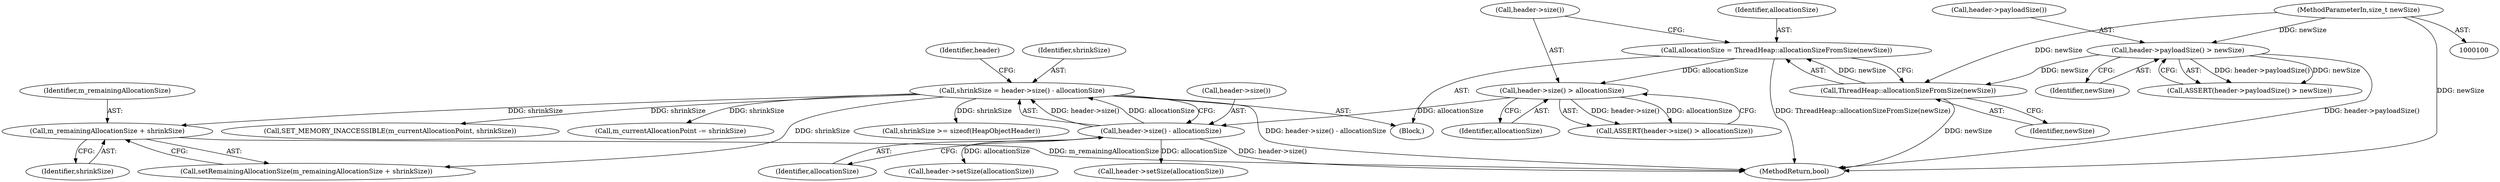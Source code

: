 digraph "0_Chrome_0749ec24fae74ec32d0567eef0e5ec43c84dbcb9_10@API" {
"1000132" [label="(Call,m_remainingAllocationSize + shrinkSize)"];
"1000119" [label="(Call,shrinkSize = header->size() - allocationSize)"];
"1000121" [label="(Call,header->size() - allocationSize)"];
"1000115" [label="(Call,header->size() > allocationSize)"];
"1000110" [label="(Call,allocationSize = ThreadHeap::allocationSizeFromSize(newSize))"];
"1000112" [label="(Call,ThreadHeap::allocationSizeFromSize(newSize))"];
"1000106" [label="(Call,header->payloadSize() > newSize)"];
"1000102" [label="(MethodParameterIn,size_t newSize)"];
"1000117" [label="(Identifier,allocationSize)"];
"1000119" [label="(Call,shrinkSize = header->size() - allocationSize)"];
"1000138" [label="(Call,header->setSize(allocationSize))"];
"1000105" [label="(Call,ASSERT(header->payloadSize() > newSize))"];
"1000110" [label="(Call,allocationSize = ThreadHeap::allocationSizeFromSize(newSize))"];
"1000103" [label="(Block,)"];
"1000108" [label="(Identifier,newSize)"];
"1000115" [label="(Call,header->size() > allocationSize)"];
"1000123" [label="(Identifier,allocationSize)"];
"1000135" [label="(Call,SET_MEMORY_INACCESSIBLE(m_currentAllocationPoint, shrinkSize))"];
"1000113" [label="(Identifier,newSize)"];
"1000111" [label="(Identifier,allocationSize)"];
"1000174" [label="(Call,header->setSize(allocationSize))"];
"1000106" [label="(Call,header->payloadSize() > newSize)"];
"1000112" [label="(Call,ThreadHeap::allocationSizeFromSize(newSize))"];
"1000131" [label="(Call,setRemainingAllocationSize(m_remainingAllocationSize + shrinkSize))"];
"1000133" [label="(Identifier,m_remainingAllocationSize)"];
"1000107" [label="(Call,header->payloadSize())"];
"1000134" [label="(Identifier,shrinkSize)"];
"1000122" [label="(Call,header->size())"];
"1000187" [label="(MethodReturn,bool)"];
"1000128" [label="(Call,m_currentAllocationPoint -= shrinkSize)"];
"1000126" [label="(Identifier,header)"];
"1000102" [label="(MethodParameterIn,size_t newSize)"];
"1000132" [label="(Call,m_remainingAllocationSize + shrinkSize)"];
"1000116" [label="(Call,header->size())"];
"1000120" [label="(Identifier,shrinkSize)"];
"1000114" [label="(Call,ASSERT(header->size() > allocationSize))"];
"1000143" [label="(Call,shrinkSize >= sizeof(HeapObjectHeader))"];
"1000121" [label="(Call,header->size() - allocationSize)"];
"1000132" -> "1000131"  [label="AST: "];
"1000132" -> "1000134"  [label="CFG: "];
"1000133" -> "1000132"  [label="AST: "];
"1000134" -> "1000132"  [label="AST: "];
"1000131" -> "1000132"  [label="CFG: "];
"1000132" -> "1000187"  [label="DDG: m_remainingAllocationSize"];
"1000119" -> "1000132"  [label="DDG: shrinkSize"];
"1000119" -> "1000103"  [label="AST: "];
"1000119" -> "1000121"  [label="CFG: "];
"1000120" -> "1000119"  [label="AST: "];
"1000121" -> "1000119"  [label="AST: "];
"1000126" -> "1000119"  [label="CFG: "];
"1000119" -> "1000187"  [label="DDG: header->size() - allocationSize"];
"1000121" -> "1000119"  [label="DDG: header->size()"];
"1000121" -> "1000119"  [label="DDG: allocationSize"];
"1000119" -> "1000128"  [label="DDG: shrinkSize"];
"1000119" -> "1000131"  [label="DDG: shrinkSize"];
"1000119" -> "1000135"  [label="DDG: shrinkSize"];
"1000119" -> "1000143"  [label="DDG: shrinkSize"];
"1000121" -> "1000123"  [label="CFG: "];
"1000122" -> "1000121"  [label="AST: "];
"1000123" -> "1000121"  [label="AST: "];
"1000121" -> "1000187"  [label="DDG: header->size()"];
"1000115" -> "1000121"  [label="DDG: allocationSize"];
"1000121" -> "1000138"  [label="DDG: allocationSize"];
"1000121" -> "1000174"  [label="DDG: allocationSize"];
"1000115" -> "1000114"  [label="AST: "];
"1000115" -> "1000117"  [label="CFG: "];
"1000116" -> "1000115"  [label="AST: "];
"1000117" -> "1000115"  [label="AST: "];
"1000114" -> "1000115"  [label="CFG: "];
"1000115" -> "1000114"  [label="DDG: header->size()"];
"1000115" -> "1000114"  [label="DDG: allocationSize"];
"1000110" -> "1000115"  [label="DDG: allocationSize"];
"1000110" -> "1000103"  [label="AST: "];
"1000110" -> "1000112"  [label="CFG: "];
"1000111" -> "1000110"  [label="AST: "];
"1000112" -> "1000110"  [label="AST: "];
"1000116" -> "1000110"  [label="CFG: "];
"1000110" -> "1000187"  [label="DDG: ThreadHeap::allocationSizeFromSize(newSize)"];
"1000112" -> "1000110"  [label="DDG: newSize"];
"1000112" -> "1000113"  [label="CFG: "];
"1000113" -> "1000112"  [label="AST: "];
"1000112" -> "1000187"  [label="DDG: newSize"];
"1000106" -> "1000112"  [label="DDG: newSize"];
"1000102" -> "1000112"  [label="DDG: newSize"];
"1000106" -> "1000105"  [label="AST: "];
"1000106" -> "1000108"  [label="CFG: "];
"1000107" -> "1000106"  [label="AST: "];
"1000108" -> "1000106"  [label="AST: "];
"1000105" -> "1000106"  [label="CFG: "];
"1000106" -> "1000187"  [label="DDG: header->payloadSize()"];
"1000106" -> "1000105"  [label="DDG: header->payloadSize()"];
"1000106" -> "1000105"  [label="DDG: newSize"];
"1000102" -> "1000106"  [label="DDG: newSize"];
"1000102" -> "1000100"  [label="AST: "];
"1000102" -> "1000187"  [label="DDG: newSize"];
}
